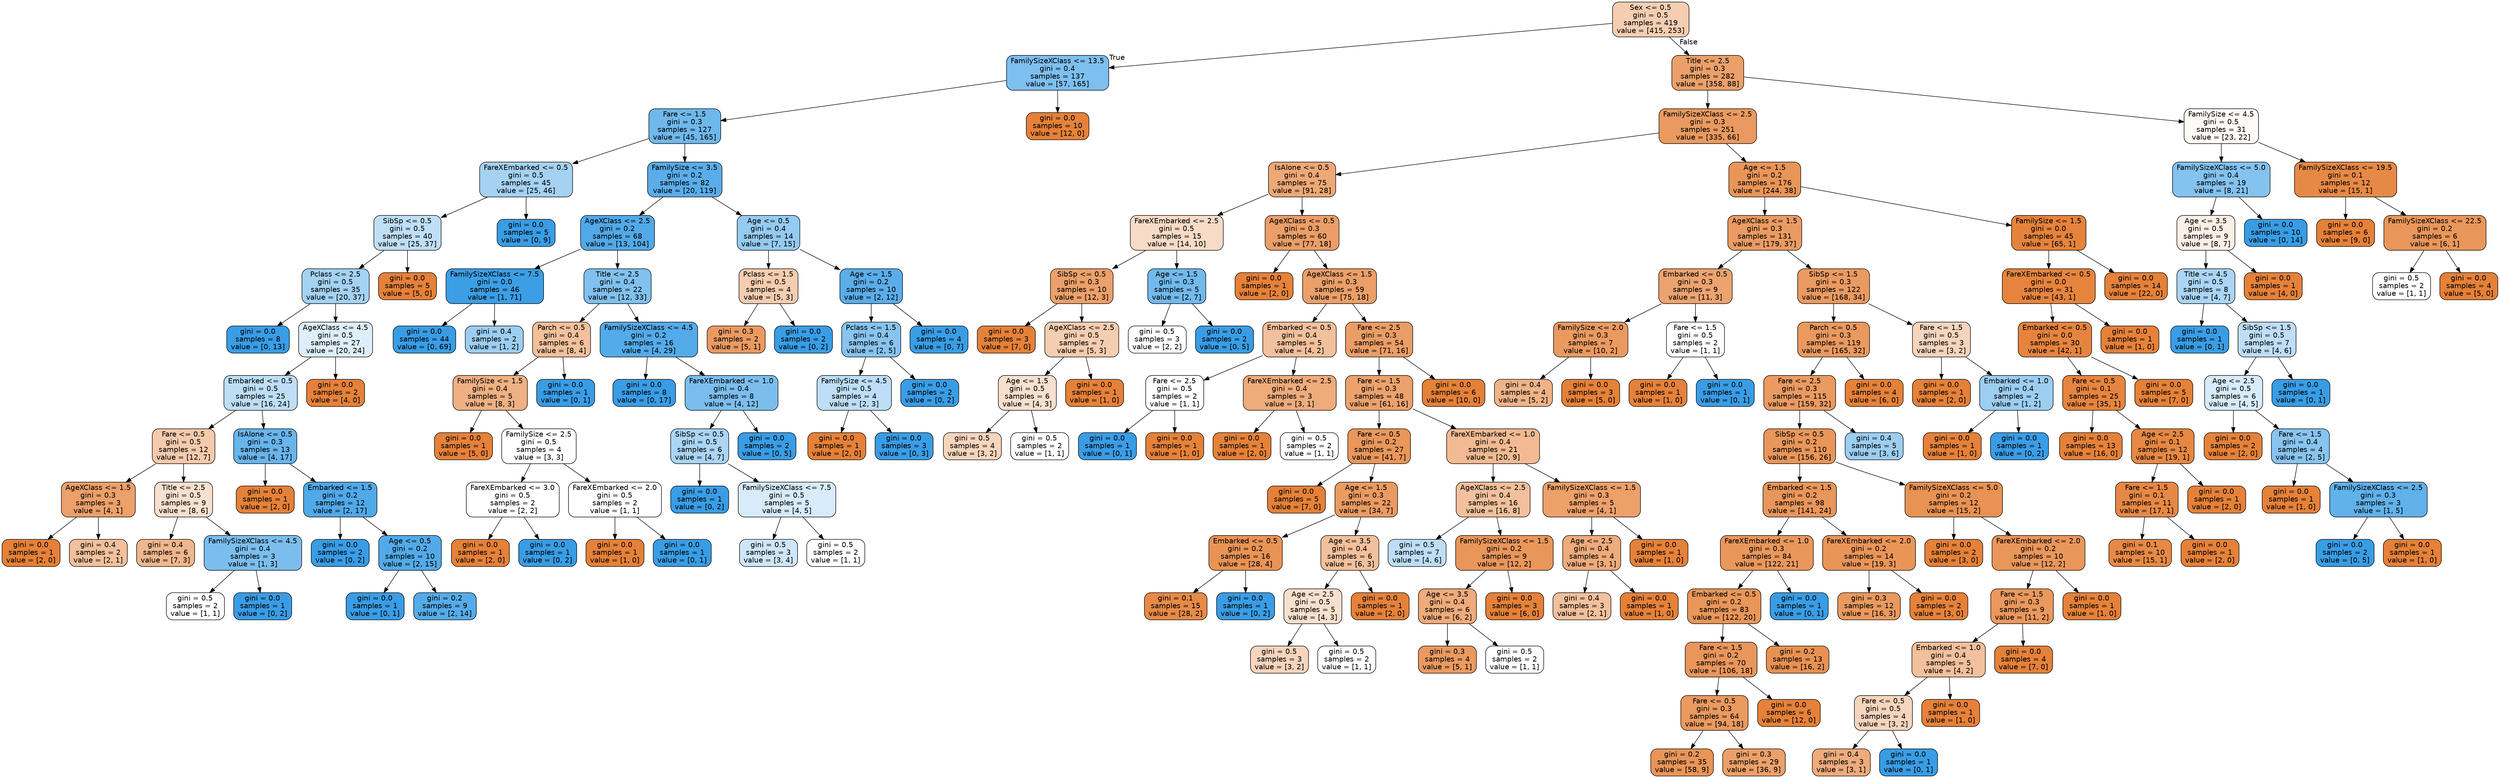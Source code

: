 digraph Tree {
node [shape=box, style="filled, rounded", color="black", fontname="helvetica"] ;
edge [fontname="helvetica"] ;
0 [label="Sex <= 0.5\ngini = 0.5\nsamples = 419\nvalue = [415, 253]", fillcolor="#f5ceb2"] ;
1 [label="FamilySizeXClass <= 13.5\ngini = 0.4\nsamples = 137\nvalue = [57, 165]", fillcolor="#7dbfee"] ;
0 -> 1 [labeldistance=2.5, labelangle=45, headlabel="True"] ;
2 [label="Fare <= 1.5\ngini = 0.3\nsamples = 127\nvalue = [45, 165]", fillcolor="#6fb8ec"] ;
1 -> 2 ;
3 [label="FareXEmbarked <= 0.5\ngini = 0.5\nsamples = 45\nvalue = [25, 46]", fillcolor="#a5d2f3"] ;
2 -> 3 ;
4 [label="SibSp <= 0.5\ngini = 0.5\nsamples = 40\nvalue = [25, 37]", fillcolor="#bfdff7"] ;
3 -> 4 ;
5 [label="Pclass <= 2.5\ngini = 0.5\nsamples = 35\nvalue = [20, 37]", fillcolor="#a4d2f3"] ;
4 -> 5 ;
6 [label="gini = 0.0\nsamples = 8\nvalue = [0, 13]", fillcolor="#399de5"] ;
5 -> 6 ;
7 [label="AgeXClass <= 4.5\ngini = 0.5\nsamples = 27\nvalue = [20, 24]", fillcolor="#deeffb"] ;
5 -> 7 ;
8 [label="Embarked <= 0.5\ngini = 0.5\nsamples = 25\nvalue = [16, 24]", fillcolor="#bddef6"] ;
7 -> 8 ;
9 [label="Fare <= 0.5\ngini = 0.5\nsamples = 12\nvalue = [12, 7]", fillcolor="#f4caac"] ;
8 -> 9 ;
10 [label="AgeXClass <= 1.5\ngini = 0.3\nsamples = 3\nvalue = [4, 1]", fillcolor="#eca06a"] ;
9 -> 10 ;
11 [label="gini = 0.0\nsamples = 1\nvalue = [2, 0]", fillcolor="#e58139"] ;
10 -> 11 ;
12 [label="gini = 0.4\nsamples = 2\nvalue = [2, 1]", fillcolor="#f2c09c"] ;
10 -> 12 ;
13 [label="Title <= 2.5\ngini = 0.5\nsamples = 9\nvalue = [8, 6]", fillcolor="#f8e0ce"] ;
9 -> 13 ;
14 [label="gini = 0.4\nsamples = 6\nvalue = [7, 3]", fillcolor="#f0b78e"] ;
13 -> 14 ;
15 [label="FamilySizeXClass <= 4.5\ngini = 0.4\nsamples = 3\nvalue = [1, 3]", fillcolor="#7bbeee"] ;
13 -> 15 ;
16 [label="gini = 0.5\nsamples = 2\nvalue = [1, 1]", fillcolor="#ffffff"] ;
15 -> 16 ;
17 [label="gini = 0.0\nsamples = 1\nvalue = [0, 2]", fillcolor="#399de5"] ;
15 -> 17 ;
18 [label="IsAlone <= 0.5\ngini = 0.3\nsamples = 13\nvalue = [4, 17]", fillcolor="#68b4eb"] ;
8 -> 18 ;
19 [label="gini = 0.0\nsamples = 1\nvalue = [2, 0]", fillcolor="#e58139"] ;
18 -> 19 ;
20 [label="Embarked <= 1.5\ngini = 0.2\nsamples = 12\nvalue = [2, 17]", fillcolor="#50a9e8"] ;
18 -> 20 ;
21 [label="gini = 0.0\nsamples = 2\nvalue = [0, 2]", fillcolor="#399de5"] ;
20 -> 21 ;
22 [label="Age <= 0.5\ngini = 0.2\nsamples = 10\nvalue = [2, 15]", fillcolor="#53aae8"] ;
20 -> 22 ;
23 [label="gini = 0.0\nsamples = 1\nvalue = [0, 1]", fillcolor="#399de5"] ;
22 -> 23 ;
24 [label="gini = 0.2\nsamples = 9\nvalue = [2, 14]", fillcolor="#55abe9"] ;
22 -> 24 ;
25 [label="gini = 0.0\nsamples = 2\nvalue = [4, 0]", fillcolor="#e58139"] ;
7 -> 25 ;
26 [label="gini = 0.0\nsamples = 5\nvalue = [5, 0]", fillcolor="#e58139"] ;
4 -> 26 ;
27 [label="gini = 0.0\nsamples = 5\nvalue = [0, 9]", fillcolor="#399de5"] ;
3 -> 27 ;
28 [label="FamilySize <= 3.5\ngini = 0.2\nsamples = 82\nvalue = [20, 119]", fillcolor="#5aade9"] ;
2 -> 28 ;
29 [label="AgeXClass <= 2.5\ngini = 0.2\nsamples = 68\nvalue = [13, 104]", fillcolor="#52a9e8"] ;
28 -> 29 ;
30 [label="FamilySizeXClass <= 7.5\ngini = 0.0\nsamples = 46\nvalue = [1, 71]", fillcolor="#3c9ee5"] ;
29 -> 30 ;
31 [label="gini = 0.0\nsamples = 44\nvalue = [0, 69]", fillcolor="#399de5"] ;
30 -> 31 ;
32 [label="gini = 0.4\nsamples = 2\nvalue = [1, 2]", fillcolor="#9ccef2"] ;
30 -> 32 ;
33 [label="Title <= 2.5\ngini = 0.4\nsamples = 22\nvalue = [12, 33]", fillcolor="#81c1ee"] ;
29 -> 33 ;
34 [label="Parch <= 0.5\ngini = 0.4\nsamples = 6\nvalue = [8, 4]", fillcolor="#f2c09c"] ;
33 -> 34 ;
35 [label="FamilySize <= 1.5\ngini = 0.4\nsamples = 5\nvalue = [8, 3]", fillcolor="#efb083"] ;
34 -> 35 ;
36 [label="gini = 0.0\nsamples = 1\nvalue = [5, 0]", fillcolor="#e58139"] ;
35 -> 36 ;
37 [label="FamilySize <= 2.5\ngini = 0.5\nsamples = 4\nvalue = [3, 3]", fillcolor="#ffffff"] ;
35 -> 37 ;
38 [label="FareXEmbarked <= 3.0\ngini = 0.5\nsamples = 2\nvalue = [2, 2]", fillcolor="#ffffff"] ;
37 -> 38 ;
39 [label="gini = 0.0\nsamples = 1\nvalue = [2, 0]", fillcolor="#e58139"] ;
38 -> 39 ;
40 [label="gini = 0.0\nsamples = 1\nvalue = [0, 2]", fillcolor="#399de5"] ;
38 -> 40 ;
41 [label="FareXEmbarked <= 2.0\ngini = 0.5\nsamples = 2\nvalue = [1, 1]", fillcolor="#ffffff"] ;
37 -> 41 ;
42 [label="gini = 0.0\nsamples = 1\nvalue = [1, 0]", fillcolor="#e58139"] ;
41 -> 42 ;
43 [label="gini = 0.0\nsamples = 1\nvalue = [0, 1]", fillcolor="#399de5"] ;
41 -> 43 ;
44 [label="gini = 0.0\nsamples = 1\nvalue = [0, 1]", fillcolor="#399de5"] ;
34 -> 44 ;
45 [label="FamilySizeXClass <= 4.5\ngini = 0.2\nsamples = 16\nvalue = [4, 29]", fillcolor="#54abe9"] ;
33 -> 45 ;
46 [label="gini = 0.0\nsamples = 8\nvalue = [0, 17]", fillcolor="#399de5"] ;
45 -> 46 ;
47 [label="FareXEmbarked <= 1.0\ngini = 0.4\nsamples = 8\nvalue = [4, 12]", fillcolor="#7bbeee"] ;
45 -> 47 ;
48 [label="SibSp <= 0.5\ngini = 0.5\nsamples = 6\nvalue = [4, 7]", fillcolor="#aad5f4"] ;
47 -> 48 ;
49 [label="gini = 0.0\nsamples = 1\nvalue = [0, 2]", fillcolor="#399de5"] ;
48 -> 49 ;
50 [label="FamilySizeXClass <= 7.5\ngini = 0.5\nsamples = 5\nvalue = [4, 5]", fillcolor="#d7ebfa"] ;
48 -> 50 ;
51 [label="gini = 0.5\nsamples = 3\nvalue = [3, 4]", fillcolor="#cee6f8"] ;
50 -> 51 ;
52 [label="gini = 0.5\nsamples = 2\nvalue = [1, 1]", fillcolor="#ffffff"] ;
50 -> 52 ;
53 [label="gini = 0.0\nsamples = 2\nvalue = [0, 5]", fillcolor="#399de5"] ;
47 -> 53 ;
54 [label="Age <= 0.5\ngini = 0.4\nsamples = 14\nvalue = [7, 15]", fillcolor="#95cbf1"] ;
28 -> 54 ;
55 [label="Pclass <= 1.5\ngini = 0.5\nsamples = 4\nvalue = [5, 3]", fillcolor="#f5cdb0"] ;
54 -> 55 ;
56 [label="gini = 0.3\nsamples = 2\nvalue = [5, 1]", fillcolor="#ea9a61"] ;
55 -> 56 ;
57 [label="gini = 0.0\nsamples = 2\nvalue = [0, 2]", fillcolor="#399de5"] ;
55 -> 57 ;
58 [label="Age <= 1.5\ngini = 0.2\nsamples = 10\nvalue = [2, 12]", fillcolor="#5aade9"] ;
54 -> 58 ;
59 [label="Pclass <= 1.5\ngini = 0.4\nsamples = 6\nvalue = [2, 5]", fillcolor="#88c4ef"] ;
58 -> 59 ;
60 [label="FamilySize <= 4.5\ngini = 0.5\nsamples = 4\nvalue = [2, 3]", fillcolor="#bddef6"] ;
59 -> 60 ;
61 [label="gini = 0.0\nsamples = 1\nvalue = [2, 0]", fillcolor="#e58139"] ;
60 -> 61 ;
62 [label="gini = 0.0\nsamples = 3\nvalue = [0, 3]", fillcolor="#399de5"] ;
60 -> 62 ;
63 [label="gini = 0.0\nsamples = 2\nvalue = [0, 2]", fillcolor="#399de5"] ;
59 -> 63 ;
64 [label="gini = 0.0\nsamples = 4\nvalue = [0, 7]", fillcolor="#399de5"] ;
58 -> 64 ;
65 [label="gini = 0.0\nsamples = 10\nvalue = [12, 0]", fillcolor="#e58139"] ;
1 -> 65 ;
66 [label="Title <= 2.5\ngini = 0.3\nsamples = 282\nvalue = [358, 88]", fillcolor="#eba06a"] ;
0 -> 66 [labeldistance=2.5, labelangle=-45, headlabel="False"] ;
67 [label="FamilySizeXClass <= 2.5\ngini = 0.3\nsamples = 251\nvalue = [335, 66]", fillcolor="#ea9a60"] ;
66 -> 67 ;
68 [label="IsAlone <= 0.5\ngini = 0.4\nsamples = 75\nvalue = [91, 28]", fillcolor="#eda876"] ;
67 -> 68 ;
69 [label="FareXEmbarked <= 2.5\ngini = 0.5\nsamples = 15\nvalue = [14, 10]", fillcolor="#f8dbc6"] ;
68 -> 69 ;
70 [label="SibSp <= 0.5\ngini = 0.3\nsamples = 10\nvalue = [12, 3]", fillcolor="#eca06a"] ;
69 -> 70 ;
71 [label="gini = 0.0\nsamples = 3\nvalue = [7, 0]", fillcolor="#e58139"] ;
70 -> 71 ;
72 [label="AgeXClass <= 2.5\ngini = 0.5\nsamples = 7\nvalue = [5, 3]", fillcolor="#f5cdb0"] ;
70 -> 72 ;
73 [label="Age <= 1.5\ngini = 0.5\nsamples = 6\nvalue = [4, 3]", fillcolor="#f8e0ce"] ;
72 -> 73 ;
74 [label="gini = 0.5\nsamples = 4\nvalue = [3, 2]", fillcolor="#f6d5bd"] ;
73 -> 74 ;
75 [label="gini = 0.5\nsamples = 2\nvalue = [1, 1]", fillcolor="#ffffff"] ;
73 -> 75 ;
76 [label="gini = 0.0\nsamples = 1\nvalue = [1, 0]", fillcolor="#e58139"] ;
72 -> 76 ;
77 [label="Age <= 1.5\ngini = 0.3\nsamples = 5\nvalue = [2, 7]", fillcolor="#72b9ec"] ;
69 -> 77 ;
78 [label="gini = 0.5\nsamples = 3\nvalue = [2, 2]", fillcolor="#ffffff"] ;
77 -> 78 ;
79 [label="gini = 0.0\nsamples = 2\nvalue = [0, 5]", fillcolor="#399de5"] ;
77 -> 79 ;
80 [label="AgeXClass <= 0.5\ngini = 0.3\nsamples = 60\nvalue = [77, 18]", fillcolor="#eb9e67"] ;
68 -> 80 ;
81 [label="gini = 0.0\nsamples = 1\nvalue = [2, 0]", fillcolor="#e58139"] ;
80 -> 81 ;
82 [label="AgeXClass <= 1.5\ngini = 0.3\nsamples = 59\nvalue = [75, 18]", fillcolor="#eb9f69"] ;
80 -> 82 ;
83 [label="Embarked <= 0.5\ngini = 0.4\nsamples = 5\nvalue = [4, 2]", fillcolor="#f2c09c"] ;
82 -> 83 ;
84 [label="Fare <= 2.5\ngini = 0.5\nsamples = 2\nvalue = [1, 1]", fillcolor="#ffffff"] ;
83 -> 84 ;
85 [label="gini = 0.0\nsamples = 1\nvalue = [0, 1]", fillcolor="#399de5"] ;
84 -> 85 ;
86 [label="gini = 0.0\nsamples = 1\nvalue = [1, 0]", fillcolor="#e58139"] ;
84 -> 86 ;
87 [label="FareXEmbarked <= 2.5\ngini = 0.4\nsamples = 3\nvalue = [3, 1]", fillcolor="#eeab7b"] ;
83 -> 87 ;
88 [label="gini = 0.0\nsamples = 1\nvalue = [2, 0]", fillcolor="#e58139"] ;
87 -> 88 ;
89 [label="gini = 0.5\nsamples = 2\nvalue = [1, 1]", fillcolor="#ffffff"] ;
87 -> 89 ;
90 [label="Fare <= 2.5\ngini = 0.3\nsamples = 54\nvalue = [71, 16]", fillcolor="#eb9d66"] ;
82 -> 90 ;
91 [label="Fare <= 1.5\ngini = 0.3\nsamples = 48\nvalue = [61, 16]", fillcolor="#eca26d"] ;
90 -> 91 ;
92 [label="Fare <= 0.5\ngini = 0.2\nsamples = 27\nvalue = [41, 7]", fillcolor="#e9975b"] ;
91 -> 92 ;
93 [label="gini = 0.0\nsamples = 5\nvalue = [7, 0]", fillcolor="#e58139"] ;
92 -> 93 ;
94 [label="Age <= 1.5\ngini = 0.3\nsamples = 22\nvalue = [34, 7]", fillcolor="#ea9b62"] ;
92 -> 94 ;
95 [label="Embarked <= 0.5\ngini = 0.2\nsamples = 16\nvalue = [28, 4]", fillcolor="#e99355"] ;
94 -> 95 ;
96 [label="gini = 0.1\nsamples = 15\nvalue = [28, 2]", fillcolor="#e78a47"] ;
95 -> 96 ;
97 [label="gini = 0.0\nsamples = 1\nvalue = [0, 2]", fillcolor="#399de5"] ;
95 -> 97 ;
98 [label="Age <= 3.5\ngini = 0.4\nsamples = 6\nvalue = [6, 3]", fillcolor="#f2c09c"] ;
94 -> 98 ;
99 [label="Age <= 2.5\ngini = 0.5\nsamples = 5\nvalue = [4, 3]", fillcolor="#f8e0ce"] ;
98 -> 99 ;
100 [label="gini = 0.5\nsamples = 3\nvalue = [3, 2]", fillcolor="#f6d5bd"] ;
99 -> 100 ;
101 [label="gini = 0.5\nsamples = 2\nvalue = [1, 1]", fillcolor="#ffffff"] ;
99 -> 101 ;
102 [label="gini = 0.0\nsamples = 1\nvalue = [2, 0]", fillcolor="#e58139"] ;
98 -> 102 ;
103 [label="FareXEmbarked <= 1.0\ngini = 0.4\nsamples = 21\nvalue = [20, 9]", fillcolor="#f1ba92"] ;
91 -> 103 ;
104 [label="AgeXClass <= 2.5\ngini = 0.4\nsamples = 16\nvalue = [16, 8]", fillcolor="#f2c09c"] ;
103 -> 104 ;
105 [label="gini = 0.5\nsamples = 7\nvalue = [4, 6]", fillcolor="#bddef6"] ;
104 -> 105 ;
106 [label="FamilySizeXClass <= 1.5\ngini = 0.2\nsamples = 9\nvalue = [12, 2]", fillcolor="#e9965a"] ;
104 -> 106 ;
107 [label="Age <= 3.5\ngini = 0.4\nsamples = 6\nvalue = [6, 2]", fillcolor="#eeab7b"] ;
106 -> 107 ;
108 [label="gini = 0.3\nsamples = 4\nvalue = [5, 1]", fillcolor="#ea9a61"] ;
107 -> 108 ;
109 [label="gini = 0.5\nsamples = 2\nvalue = [1, 1]", fillcolor="#ffffff"] ;
107 -> 109 ;
110 [label="gini = 0.0\nsamples = 3\nvalue = [6, 0]", fillcolor="#e58139"] ;
106 -> 110 ;
111 [label="FamilySizeXClass <= 1.5\ngini = 0.3\nsamples = 5\nvalue = [4, 1]", fillcolor="#eca06a"] ;
103 -> 111 ;
112 [label="Age <= 2.5\ngini = 0.4\nsamples = 4\nvalue = [3, 1]", fillcolor="#eeab7b"] ;
111 -> 112 ;
113 [label="gini = 0.4\nsamples = 3\nvalue = [2, 1]", fillcolor="#f2c09c"] ;
112 -> 113 ;
114 [label="gini = 0.0\nsamples = 1\nvalue = [1, 0]", fillcolor="#e58139"] ;
112 -> 114 ;
115 [label="gini = 0.0\nsamples = 1\nvalue = [1, 0]", fillcolor="#e58139"] ;
111 -> 115 ;
116 [label="gini = 0.0\nsamples = 6\nvalue = [10, 0]", fillcolor="#e58139"] ;
90 -> 116 ;
117 [label="Age <= 1.5\ngini = 0.2\nsamples = 176\nvalue = [244, 38]", fillcolor="#e99558"] ;
67 -> 117 ;
118 [label="AgeXClass <= 1.5\ngini = 0.3\nsamples = 131\nvalue = [179, 37]", fillcolor="#ea9b62"] ;
117 -> 118 ;
119 [label="Embarked <= 0.5\ngini = 0.3\nsamples = 9\nvalue = [11, 3]", fillcolor="#eca36f"] ;
118 -> 119 ;
120 [label="FamilySize <= 2.0\ngini = 0.3\nsamples = 7\nvalue = [10, 2]", fillcolor="#ea9a61"] ;
119 -> 120 ;
121 [label="gini = 0.4\nsamples = 4\nvalue = [5, 2]", fillcolor="#efb388"] ;
120 -> 121 ;
122 [label="gini = 0.0\nsamples = 3\nvalue = [5, 0]", fillcolor="#e58139"] ;
120 -> 122 ;
123 [label="Fare <= 1.5\ngini = 0.5\nsamples = 2\nvalue = [1, 1]", fillcolor="#ffffff"] ;
119 -> 123 ;
124 [label="gini = 0.0\nsamples = 1\nvalue = [1, 0]", fillcolor="#e58139"] ;
123 -> 124 ;
125 [label="gini = 0.0\nsamples = 1\nvalue = [0, 1]", fillcolor="#399de5"] ;
123 -> 125 ;
126 [label="SibSp <= 1.5\ngini = 0.3\nsamples = 122\nvalue = [168, 34]", fillcolor="#ea9a61"] ;
118 -> 126 ;
127 [label="Parch <= 0.5\ngini = 0.3\nsamples = 119\nvalue = [165, 32]", fillcolor="#ea995f"] ;
126 -> 127 ;
128 [label="Fare <= 2.5\ngini = 0.3\nsamples = 115\nvalue = [159, 32]", fillcolor="#ea9a61"] ;
127 -> 128 ;
129 [label="SibSp <= 0.5\ngini = 0.2\nsamples = 110\nvalue = [156, 26]", fillcolor="#e9965a"] ;
128 -> 129 ;
130 [label="Embarked <= 1.5\ngini = 0.2\nsamples = 98\nvalue = [141, 24]", fillcolor="#e9965b"] ;
129 -> 130 ;
131 [label="FareXEmbarked <= 1.0\ngini = 0.3\nsamples = 84\nvalue = [122, 21]", fillcolor="#e9975b"] ;
130 -> 131 ;
132 [label="Embarked <= 0.5\ngini = 0.2\nsamples = 83\nvalue = [122, 20]", fillcolor="#e99659"] ;
131 -> 132 ;
133 [label="Fare <= 1.5\ngini = 0.2\nsamples = 70\nvalue = [106, 18]", fillcolor="#e9965b"] ;
132 -> 133 ;
134 [label="Fare <= 0.5\ngini = 0.3\nsamples = 64\nvalue = [94, 18]", fillcolor="#ea995f"] ;
133 -> 134 ;
135 [label="gini = 0.2\nsamples = 35\nvalue = [58, 9]", fillcolor="#e99558"] ;
134 -> 135 ;
136 [label="gini = 0.3\nsamples = 29\nvalue = [36, 9]", fillcolor="#eca06a"] ;
134 -> 136 ;
137 [label="gini = 0.0\nsamples = 6\nvalue = [12, 0]", fillcolor="#e58139"] ;
133 -> 137 ;
138 [label="gini = 0.2\nsamples = 13\nvalue = [16, 2]", fillcolor="#e89152"] ;
132 -> 138 ;
139 [label="gini = 0.0\nsamples = 1\nvalue = [0, 1]", fillcolor="#399de5"] ;
131 -> 139 ;
140 [label="FareXEmbarked <= 2.0\ngini = 0.2\nsamples = 14\nvalue = [19, 3]", fillcolor="#e99558"] ;
130 -> 140 ;
141 [label="gini = 0.3\nsamples = 12\nvalue = [16, 3]", fillcolor="#ea995e"] ;
140 -> 141 ;
142 [label="gini = 0.0\nsamples = 2\nvalue = [3, 0]", fillcolor="#e58139"] ;
140 -> 142 ;
143 [label="FamilySizeXClass <= 5.0\ngini = 0.2\nsamples = 12\nvalue = [15, 2]", fillcolor="#e89253"] ;
129 -> 143 ;
144 [label="gini = 0.0\nsamples = 2\nvalue = [3, 0]", fillcolor="#e58139"] ;
143 -> 144 ;
145 [label="FareXEmbarked <= 2.0\ngini = 0.2\nsamples = 10\nvalue = [12, 2]", fillcolor="#e9965a"] ;
143 -> 145 ;
146 [label="Fare <= 1.5\ngini = 0.3\nsamples = 9\nvalue = [11, 2]", fillcolor="#ea985d"] ;
145 -> 146 ;
147 [label="Embarked <= 1.0\ngini = 0.4\nsamples = 5\nvalue = [4, 2]", fillcolor="#f2c09c"] ;
146 -> 147 ;
148 [label="Fare <= 0.5\ngini = 0.5\nsamples = 4\nvalue = [3, 2]", fillcolor="#f6d5bd"] ;
147 -> 148 ;
149 [label="gini = 0.4\nsamples = 3\nvalue = [3, 1]", fillcolor="#eeab7b"] ;
148 -> 149 ;
150 [label="gini = 0.0\nsamples = 1\nvalue = [0, 1]", fillcolor="#399de5"] ;
148 -> 150 ;
151 [label="gini = 0.0\nsamples = 1\nvalue = [1, 0]", fillcolor="#e58139"] ;
147 -> 151 ;
152 [label="gini = 0.0\nsamples = 4\nvalue = [7, 0]", fillcolor="#e58139"] ;
146 -> 152 ;
153 [label="gini = 0.0\nsamples = 1\nvalue = [1, 0]", fillcolor="#e58139"] ;
145 -> 153 ;
154 [label="gini = 0.4\nsamples = 5\nvalue = [3, 6]", fillcolor="#9ccef2"] ;
128 -> 154 ;
155 [label="gini = 0.0\nsamples = 4\nvalue = [6, 0]", fillcolor="#e58139"] ;
127 -> 155 ;
156 [label="Fare <= 1.5\ngini = 0.5\nsamples = 3\nvalue = [3, 2]", fillcolor="#f6d5bd"] ;
126 -> 156 ;
157 [label="gini = 0.0\nsamples = 1\nvalue = [2, 0]", fillcolor="#e58139"] ;
156 -> 157 ;
158 [label="Embarked <= 1.0\ngini = 0.4\nsamples = 2\nvalue = [1, 2]", fillcolor="#9ccef2"] ;
156 -> 158 ;
159 [label="gini = 0.0\nsamples = 1\nvalue = [1, 0]", fillcolor="#e58139"] ;
158 -> 159 ;
160 [label="gini = 0.0\nsamples = 1\nvalue = [0, 2]", fillcolor="#399de5"] ;
158 -> 160 ;
161 [label="FamilySize <= 1.5\ngini = 0.0\nsamples = 45\nvalue = [65, 1]", fillcolor="#e5833c"] ;
117 -> 161 ;
162 [label="FareXEmbarked <= 0.5\ngini = 0.0\nsamples = 31\nvalue = [43, 1]", fillcolor="#e6843e"] ;
161 -> 162 ;
163 [label="Embarked <= 0.5\ngini = 0.0\nsamples = 30\nvalue = [42, 1]", fillcolor="#e6843e"] ;
162 -> 163 ;
164 [label="Fare <= 0.5\ngini = 0.1\nsamples = 25\nvalue = [35, 1]", fillcolor="#e6853f"] ;
163 -> 164 ;
165 [label="gini = 0.0\nsamples = 13\nvalue = [16, 0]", fillcolor="#e58139"] ;
164 -> 165 ;
166 [label="Age <= 2.5\ngini = 0.1\nsamples = 12\nvalue = [19, 1]", fillcolor="#e68843"] ;
164 -> 166 ;
167 [label="Fare <= 1.5\ngini = 0.1\nsamples = 11\nvalue = [17, 1]", fillcolor="#e78845"] ;
166 -> 167 ;
168 [label="gini = 0.1\nsamples = 10\nvalue = [15, 1]", fillcolor="#e78946"] ;
167 -> 168 ;
169 [label="gini = 0.0\nsamples = 1\nvalue = [2, 0]", fillcolor="#e58139"] ;
167 -> 169 ;
170 [label="gini = 0.0\nsamples = 1\nvalue = [2, 0]", fillcolor="#e58139"] ;
166 -> 170 ;
171 [label="gini = 0.0\nsamples = 5\nvalue = [7, 0]", fillcolor="#e58139"] ;
163 -> 171 ;
172 [label="gini = 0.0\nsamples = 1\nvalue = [1, 0]", fillcolor="#e58139"] ;
162 -> 172 ;
173 [label="gini = 0.0\nsamples = 14\nvalue = [22, 0]", fillcolor="#e58139"] ;
161 -> 173 ;
174 [label="FamilySize <= 4.5\ngini = 0.5\nsamples = 31\nvalue = [23, 22]", fillcolor="#fefaf6"] ;
66 -> 174 ;
175 [label="FamilySizeXClass <= 5.0\ngini = 0.4\nsamples = 19\nvalue = [8, 21]", fillcolor="#84c2ef"] ;
174 -> 175 ;
176 [label="Age <= 3.5\ngini = 0.5\nsamples = 9\nvalue = [8, 7]", fillcolor="#fcefe6"] ;
175 -> 176 ;
177 [label="Title <= 4.5\ngini = 0.5\nsamples = 8\nvalue = [4, 7]", fillcolor="#aad5f4"] ;
176 -> 177 ;
178 [label="gini = 0.0\nsamples = 1\nvalue = [0, 1]", fillcolor="#399de5"] ;
177 -> 178 ;
179 [label="SibSp <= 1.5\ngini = 0.5\nsamples = 7\nvalue = [4, 6]", fillcolor="#bddef6"] ;
177 -> 179 ;
180 [label="Age <= 2.5\ngini = 0.5\nsamples = 6\nvalue = [4, 5]", fillcolor="#d7ebfa"] ;
179 -> 180 ;
181 [label="gini = 0.0\nsamples = 2\nvalue = [2, 0]", fillcolor="#e58139"] ;
180 -> 181 ;
182 [label="Fare <= 1.5\ngini = 0.4\nsamples = 4\nvalue = [2, 5]", fillcolor="#88c4ef"] ;
180 -> 182 ;
183 [label="gini = 0.0\nsamples = 1\nvalue = [1, 0]", fillcolor="#e58139"] ;
182 -> 183 ;
184 [label="FamilySizeXClass <= 2.5\ngini = 0.3\nsamples = 3\nvalue = [1, 5]", fillcolor="#61b1ea"] ;
182 -> 184 ;
185 [label="gini = 0.0\nsamples = 2\nvalue = [0, 5]", fillcolor="#399de5"] ;
184 -> 185 ;
186 [label="gini = 0.0\nsamples = 1\nvalue = [1, 0]", fillcolor="#e58139"] ;
184 -> 186 ;
187 [label="gini = 0.0\nsamples = 1\nvalue = [0, 1]", fillcolor="#399de5"] ;
179 -> 187 ;
188 [label="gini = 0.0\nsamples = 1\nvalue = [4, 0]", fillcolor="#e58139"] ;
176 -> 188 ;
189 [label="gini = 0.0\nsamples = 10\nvalue = [0, 14]", fillcolor="#399de5"] ;
175 -> 189 ;
190 [label="FamilySizeXClass <= 19.5\ngini = 0.1\nsamples = 12\nvalue = [15, 1]", fillcolor="#e78946"] ;
174 -> 190 ;
191 [label="gini = 0.0\nsamples = 6\nvalue = [9, 0]", fillcolor="#e58139"] ;
190 -> 191 ;
192 [label="FamilySizeXClass <= 22.5\ngini = 0.2\nsamples = 6\nvalue = [6, 1]", fillcolor="#e9965a"] ;
190 -> 192 ;
193 [label="gini = 0.5\nsamples = 2\nvalue = [1, 1]", fillcolor="#ffffff"] ;
192 -> 193 ;
194 [label="gini = 0.0\nsamples = 4\nvalue = [5, 0]", fillcolor="#e58139"] ;
192 -> 194 ;
}